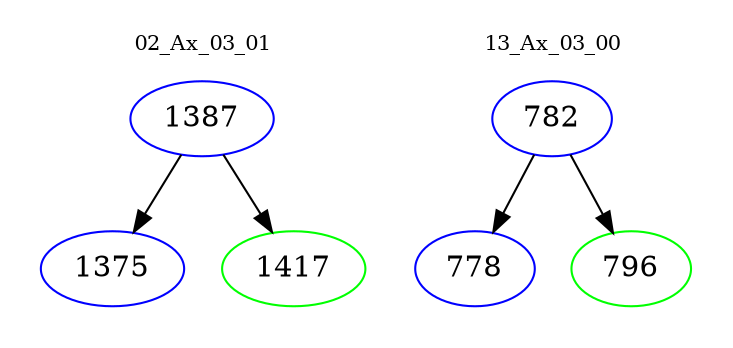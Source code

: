 digraph{
subgraph cluster_0 {
color = white
label = "02_Ax_03_01";
fontsize=10;
T0_1387 [label="1387", color="blue"]
T0_1387 -> T0_1375 [color="black"]
T0_1375 [label="1375", color="blue"]
T0_1387 -> T0_1417 [color="black"]
T0_1417 [label="1417", color="green"]
}
subgraph cluster_1 {
color = white
label = "13_Ax_03_00";
fontsize=10;
T1_782 [label="782", color="blue"]
T1_782 -> T1_778 [color="black"]
T1_778 [label="778", color="blue"]
T1_782 -> T1_796 [color="black"]
T1_796 [label="796", color="green"]
}
}
